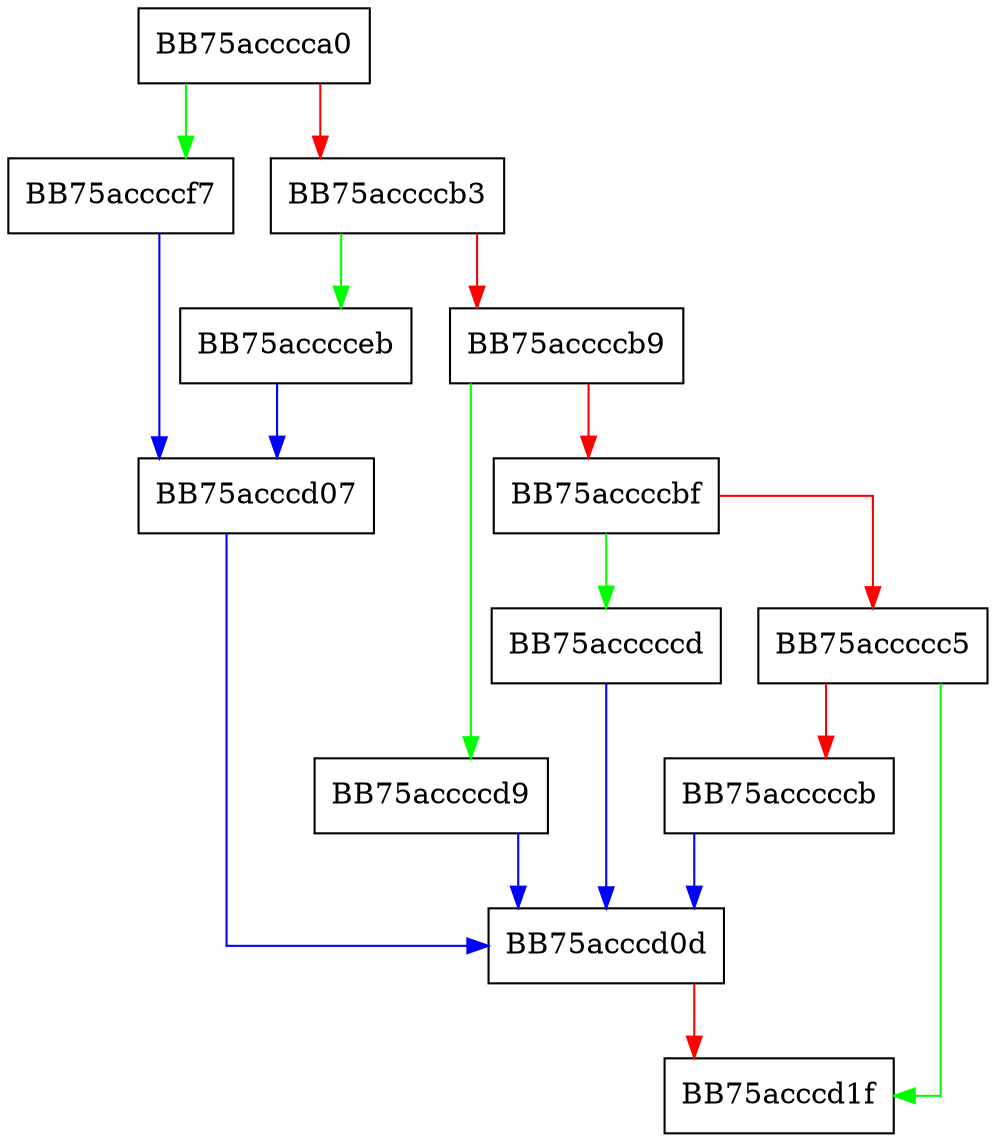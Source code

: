 digraph put {
  node [shape="box"];
  graph [splines=ortho];
  BB75acccca0 -> BB75accccf7 [color="green"];
  BB75acccca0 -> BB75accccb3 [color="red"];
  BB75accccb3 -> BB75acccceb [color="green"];
  BB75accccb3 -> BB75accccb9 [color="red"];
  BB75accccb9 -> BB75accccd9 [color="green"];
  BB75accccb9 -> BB75accccbf [color="red"];
  BB75accccbf -> BB75acccccd [color="green"];
  BB75accccbf -> BB75accccc5 [color="red"];
  BB75accccc5 -> BB75acccd1f [color="green"];
  BB75accccc5 -> BB75acccccb [color="red"];
  BB75acccccb -> BB75acccd0d [color="blue"];
  BB75acccccd -> BB75acccd0d [color="blue"];
  BB75accccd9 -> BB75acccd0d [color="blue"];
  BB75acccceb -> BB75acccd07 [color="blue"];
  BB75accccf7 -> BB75acccd07 [color="blue"];
  BB75acccd07 -> BB75acccd0d [color="blue"];
  BB75acccd0d -> BB75acccd1f [color="red"];
}